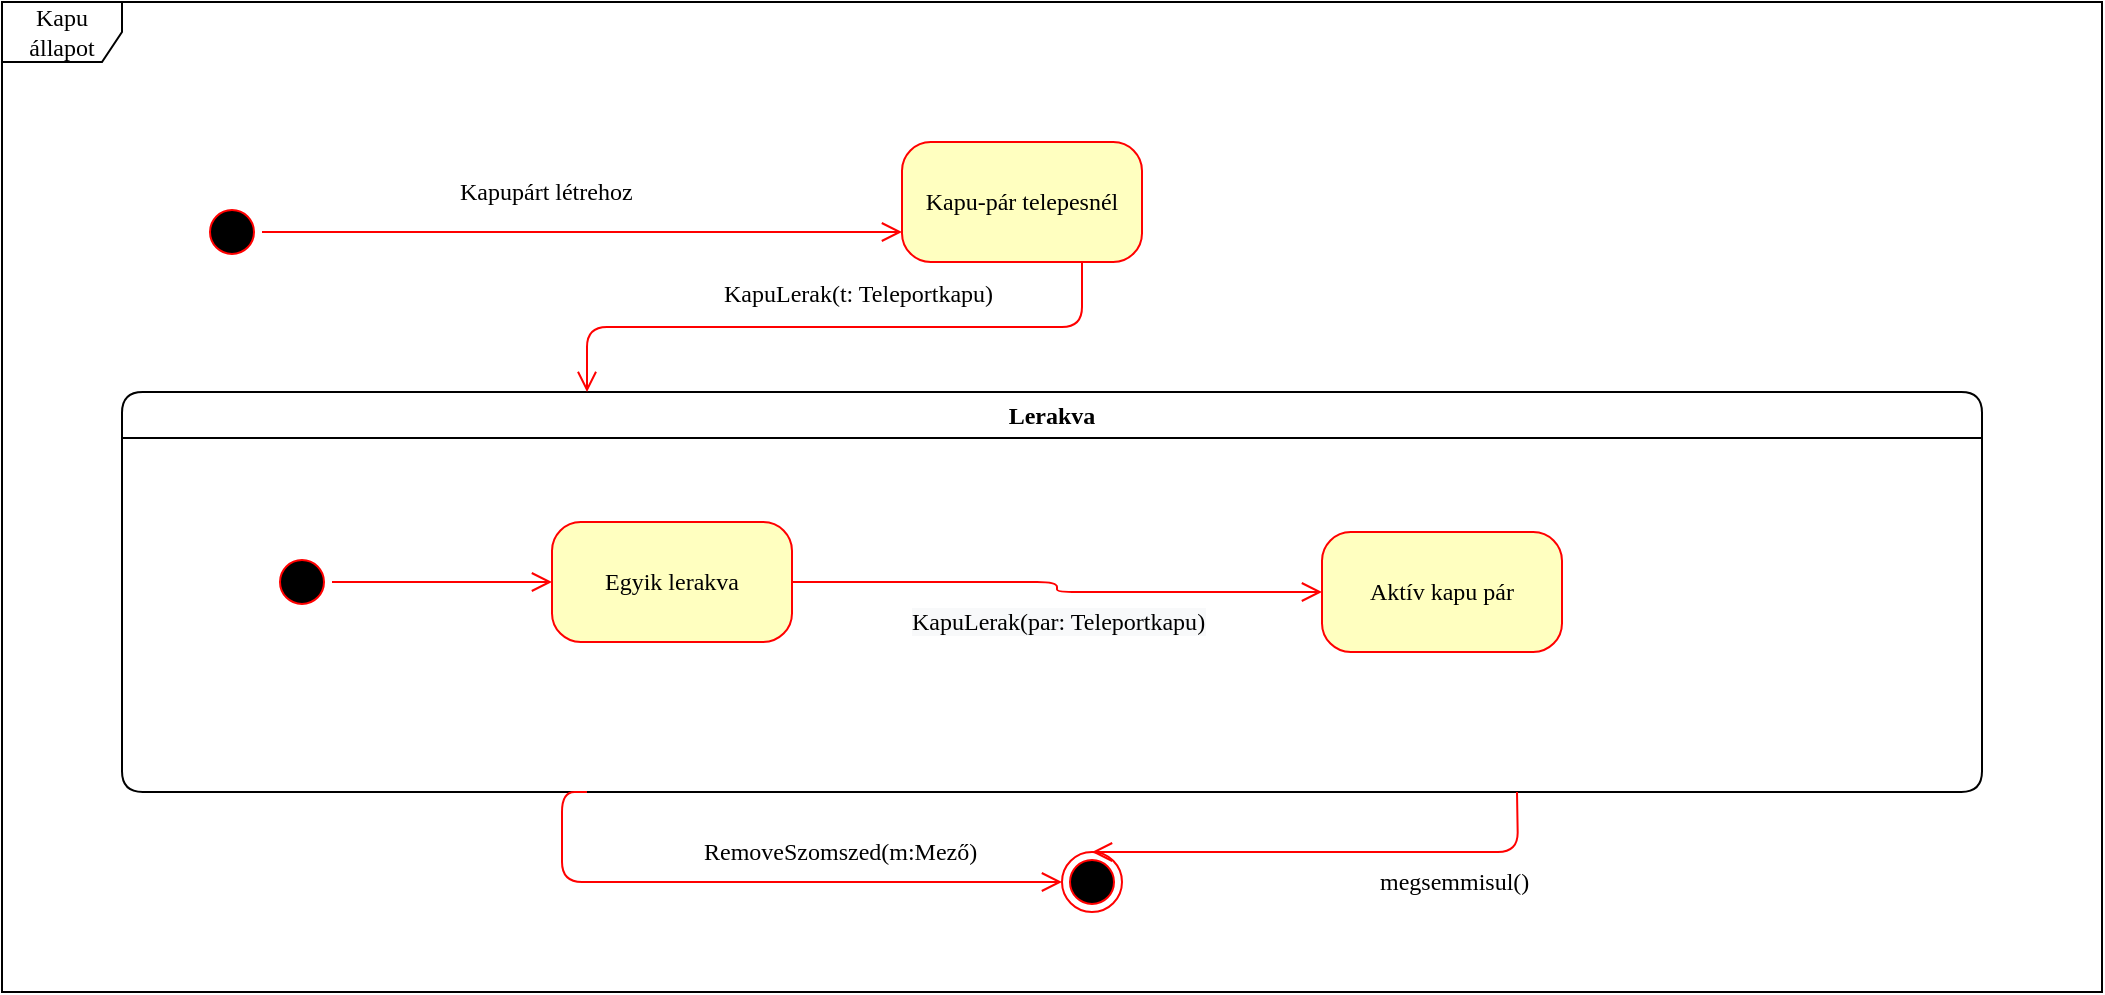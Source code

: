 <mxfile version="14.4.4" type="github">
  <diagram name="Page-1" id="58cdce13-f638-feb5-8d6f-7d28b1aa9fa0">
    <mxGraphModel dx="1038" dy="548" grid="1" gridSize="10" guides="1" tooltips="1" connect="1" arrows="1" fold="1" page="1" pageScale="1" pageWidth="1100" pageHeight="850" background="#ffffff" math="0" shadow="0">
      <root>
        <mxCell id="0" />
        <mxCell id="1" parent="0" />
        <mxCell id="2a3bc250acf0617d-8" value="Kapu állapot" style="shape=umlFrame;whiteSpace=wrap;html=1;rounded=1;shadow=0;comic=0;labelBackgroundColor=none;strokeWidth=1;fontFamily=Verdana;fontSize=12;align=center;" parent="1" vertex="1">
          <mxGeometry x="30" y="35" width="1050" height="495" as="geometry" />
        </mxCell>
        <mxCell id="382b91b5511bd0f7-1" value="" style="ellipse;html=1;shape=startState;fillColor=#000000;strokeColor=#ff0000;rounded=1;shadow=0;comic=0;labelBackgroundColor=none;fontFamily=Verdana;fontSize=12;fontColor=#000000;align=center;direction=south;" parent="1" vertex="1">
          <mxGeometry x="130" y="135" width="30" height="30" as="geometry" />
        </mxCell>
        <mxCell id="382b91b5511bd0f7-6" value="Kapu-pár telepesnél" style="rounded=1;whiteSpace=wrap;html=1;arcSize=24;fillColor=#ffffc0;strokeColor=#ff0000;shadow=0;comic=0;labelBackgroundColor=none;fontFamily=Verdana;fontSize=12;fontColor=#000000;align=center;" parent="1" vertex="1">
          <mxGeometry x="480" y="105" width="120" height="60" as="geometry" />
        </mxCell>
        <mxCell id="2a3bc250acf0617d-7" value="Lerakva" style="swimlane;whiteSpace=wrap;html=1;rounded=1;shadow=0;comic=0;labelBackgroundColor=none;strokeWidth=1;fontFamily=Verdana;fontSize=12;align=center;" parent="1" vertex="1">
          <mxGeometry x="90" y="230" width="930" height="200" as="geometry" />
        </mxCell>
        <mxCell id="382b91b5511bd0f7-8" value="Egyik lerakva" style="rounded=1;whiteSpace=wrap;html=1;arcSize=24;fillColor=#ffffc0;strokeColor=#ff0000;shadow=0;comic=0;labelBackgroundColor=none;fontFamily=Verdana;fontSize=12;fontColor=#000000;align=center;" parent="2a3bc250acf0617d-7" vertex="1">
          <mxGeometry x="215" y="65" width="120" height="60" as="geometry" />
        </mxCell>
        <mxCell id="3cde6dad864a17aa-9" style="edgeStyle=elbowEdgeStyle;html=1;labelBackgroundColor=none;endArrow=open;endSize=8;strokeColor=#ff0000;fontFamily=Verdana;fontSize=12;align=left;" parent="2a3bc250acf0617d-7" source="2a3bc250acf0617d-3" target="382b91b5511bd0f7-8" edge="1">
          <mxGeometry relative="1" as="geometry" />
        </mxCell>
        <mxCell id="2a3bc250acf0617d-3" value="" style="ellipse;html=1;shape=startState;fillColor=#000000;strokeColor=#ff0000;rounded=1;shadow=0;comic=0;labelBackgroundColor=none;fontFamily=Verdana;fontSize=12;fontColor=#000000;align=center;direction=south;" parent="2a3bc250acf0617d-7" vertex="1">
          <mxGeometry x="75" y="80" width="30" height="30" as="geometry" />
        </mxCell>
        <mxCell id="2a3bc250acf0617d-9" value="Kapupárt létrehoz" style="edgeStyle=orthogonalEdgeStyle;html=1;labelBackgroundColor=none;endArrow=open;endSize=8;strokeColor=#ff0000;fontFamily=Verdana;fontSize=12;align=left;entryX=0;entryY=0.75;entryDx=0;entryDy=0;" parent="1" source="382b91b5511bd0f7-1" target="382b91b5511bd0f7-6" edge="1">
          <mxGeometry x="-0.394" y="20" relative="1" as="geometry">
            <Array as="points">
              <mxPoint x="450" y="150" />
            </Array>
            <mxPoint as="offset" />
          </mxGeometry>
        </mxCell>
        <mxCell id="2a3bc250acf0617d-14" value="KapuLerak(t: Teleportkapu)" style="edgeStyle=orthogonalEdgeStyle;html=1;labelBackgroundColor=none;endArrow=open;endSize=8;strokeColor=#ff0000;fontFamily=Verdana;fontSize=12;align=left;exitX=0.75;exitY=1;exitDx=0;exitDy=0;entryX=0.25;entryY=0;entryDx=0;entryDy=0;" parent="1" source="382b91b5511bd0f7-6" target="2a3bc250acf0617d-7" edge="1">
          <mxGeometry x="0.36" y="-17" relative="1" as="geometry">
            <mxPoint x="540" y="160" as="sourcePoint" />
            <mxPoint x="570" y="260" as="targetPoint" />
            <mxPoint x="-1" as="offset" />
          </mxGeometry>
        </mxCell>
        <mxCell id="stzQy1WR810AaFLnm7fC-2" value="RemoveSzomszed(m:Mező)" style="edgeStyle=elbowEdgeStyle;html=1;labelBackgroundColor=none;endArrow=open;endSize=8;strokeColor=#ff0000;fontFamily=Verdana;fontSize=12;align=left;exitX=0.25;exitY=1;exitDx=0;exitDy=0;entryX=0;entryY=0.5;entryDx=0;entryDy=0;" parent="1" source="2a3bc250acf0617d-7" target="stzQy1WR810AaFLnm7fC-4" edge="1">
          <mxGeometry x="-0.171" y="15" relative="1" as="geometry">
            <mxPoint x="220" y="560" as="sourcePoint" />
            <mxPoint x="350" y="640" as="targetPoint" />
            <Array as="points">
              <mxPoint x="310" y="480" />
            </Array>
            <mxPoint x="-1" as="offset" />
          </mxGeometry>
        </mxCell>
        <mxCell id="stzQy1WR810AaFLnm7fC-4" value="" style="ellipse;html=1;shape=endState;fillColor=#000000;strokeColor=#ff0000;rounded=1;shadow=0;comic=0;labelBackgroundColor=none;fontFamily=Verdana;fontSize=12;fontColor=#000000;align=center;" parent="1" vertex="1">
          <mxGeometry x="560" y="460" width="30" height="30" as="geometry" />
        </mxCell>
        <mxCell id="3cde6dad864a17aa-10" value="&lt;br&gt;&lt;br&gt;&lt;span style=&quot;color: rgb(0 , 0 , 0) ; font-family: &amp;#34;verdana&amp;#34; ; font-size: 12px ; font-style: normal ; font-weight: 400 ; letter-spacing: normal ; text-align: left ; text-indent: 0px ; text-transform: none ; word-spacing: 0px ; background-color: rgb(248 , 249 , 250) ; display: inline ; float: none&quot;&gt;KapuLerak(par&lt;span style=&quot;font-family: &amp;#34;verdana&amp;#34;&quot;&gt;: Teleportkapu&lt;/span&gt;)&lt;/span&gt;" style="edgeStyle=elbowEdgeStyle;html=1;labelBackgroundColor=none;endArrow=open;endSize=8;strokeColor=#ff0000;fontFamily=Verdana;fontSize=12;align=left;exitX=1;exitY=0.5;exitDx=0;exitDy=0;" parent="1" source="382b91b5511bd0f7-8" target="stzQy1WR810AaFLnm7fC-5" edge="1">
          <mxGeometry x="-0.571" y="-5" relative="1" as="geometry">
            <mxPoint x="490" y="325" as="targetPoint" />
            <Array as="points" />
            <mxPoint as="offset" />
          </mxGeometry>
        </mxCell>
        <mxCell id="stzQy1WR810AaFLnm7fC-5" value="Aktív kapu pár" style="rounded=1;whiteSpace=wrap;html=1;arcSize=24;fillColor=#ffffc0;strokeColor=#ff0000;shadow=0;comic=0;labelBackgroundColor=none;fontFamily=Verdana;fontSize=12;fontColor=#000000;align=center;" parent="1" vertex="1">
          <mxGeometry x="690" y="300" width="120" height="60" as="geometry" />
        </mxCell>
        <mxCell id="hxEHSaeAuaBCxUSoyevf-1" value="megsemmisul()" style="edgeStyle=elbowEdgeStyle;html=1;labelBackgroundColor=none;endArrow=open;endSize=8;strokeColor=#ff0000;fontFamily=Verdana;fontSize=12;align=left;exitX=0.75;exitY=1;exitDx=0;exitDy=0;" edge="1" parent="1" source="2a3bc250acf0617d-7" target="stzQy1WR810AaFLnm7fC-4">
          <mxGeometry x="-0.171" y="15" relative="1" as="geometry">
            <mxPoint x="332.5" y="440" as="sourcePoint" />
            <mxPoint x="570" y="485" as="targetPoint" />
            <Array as="points">
              <mxPoint x="788" y="460" />
            </Array>
            <mxPoint x="-1" as="offset" />
          </mxGeometry>
        </mxCell>
      </root>
    </mxGraphModel>
  </diagram>
</mxfile>
